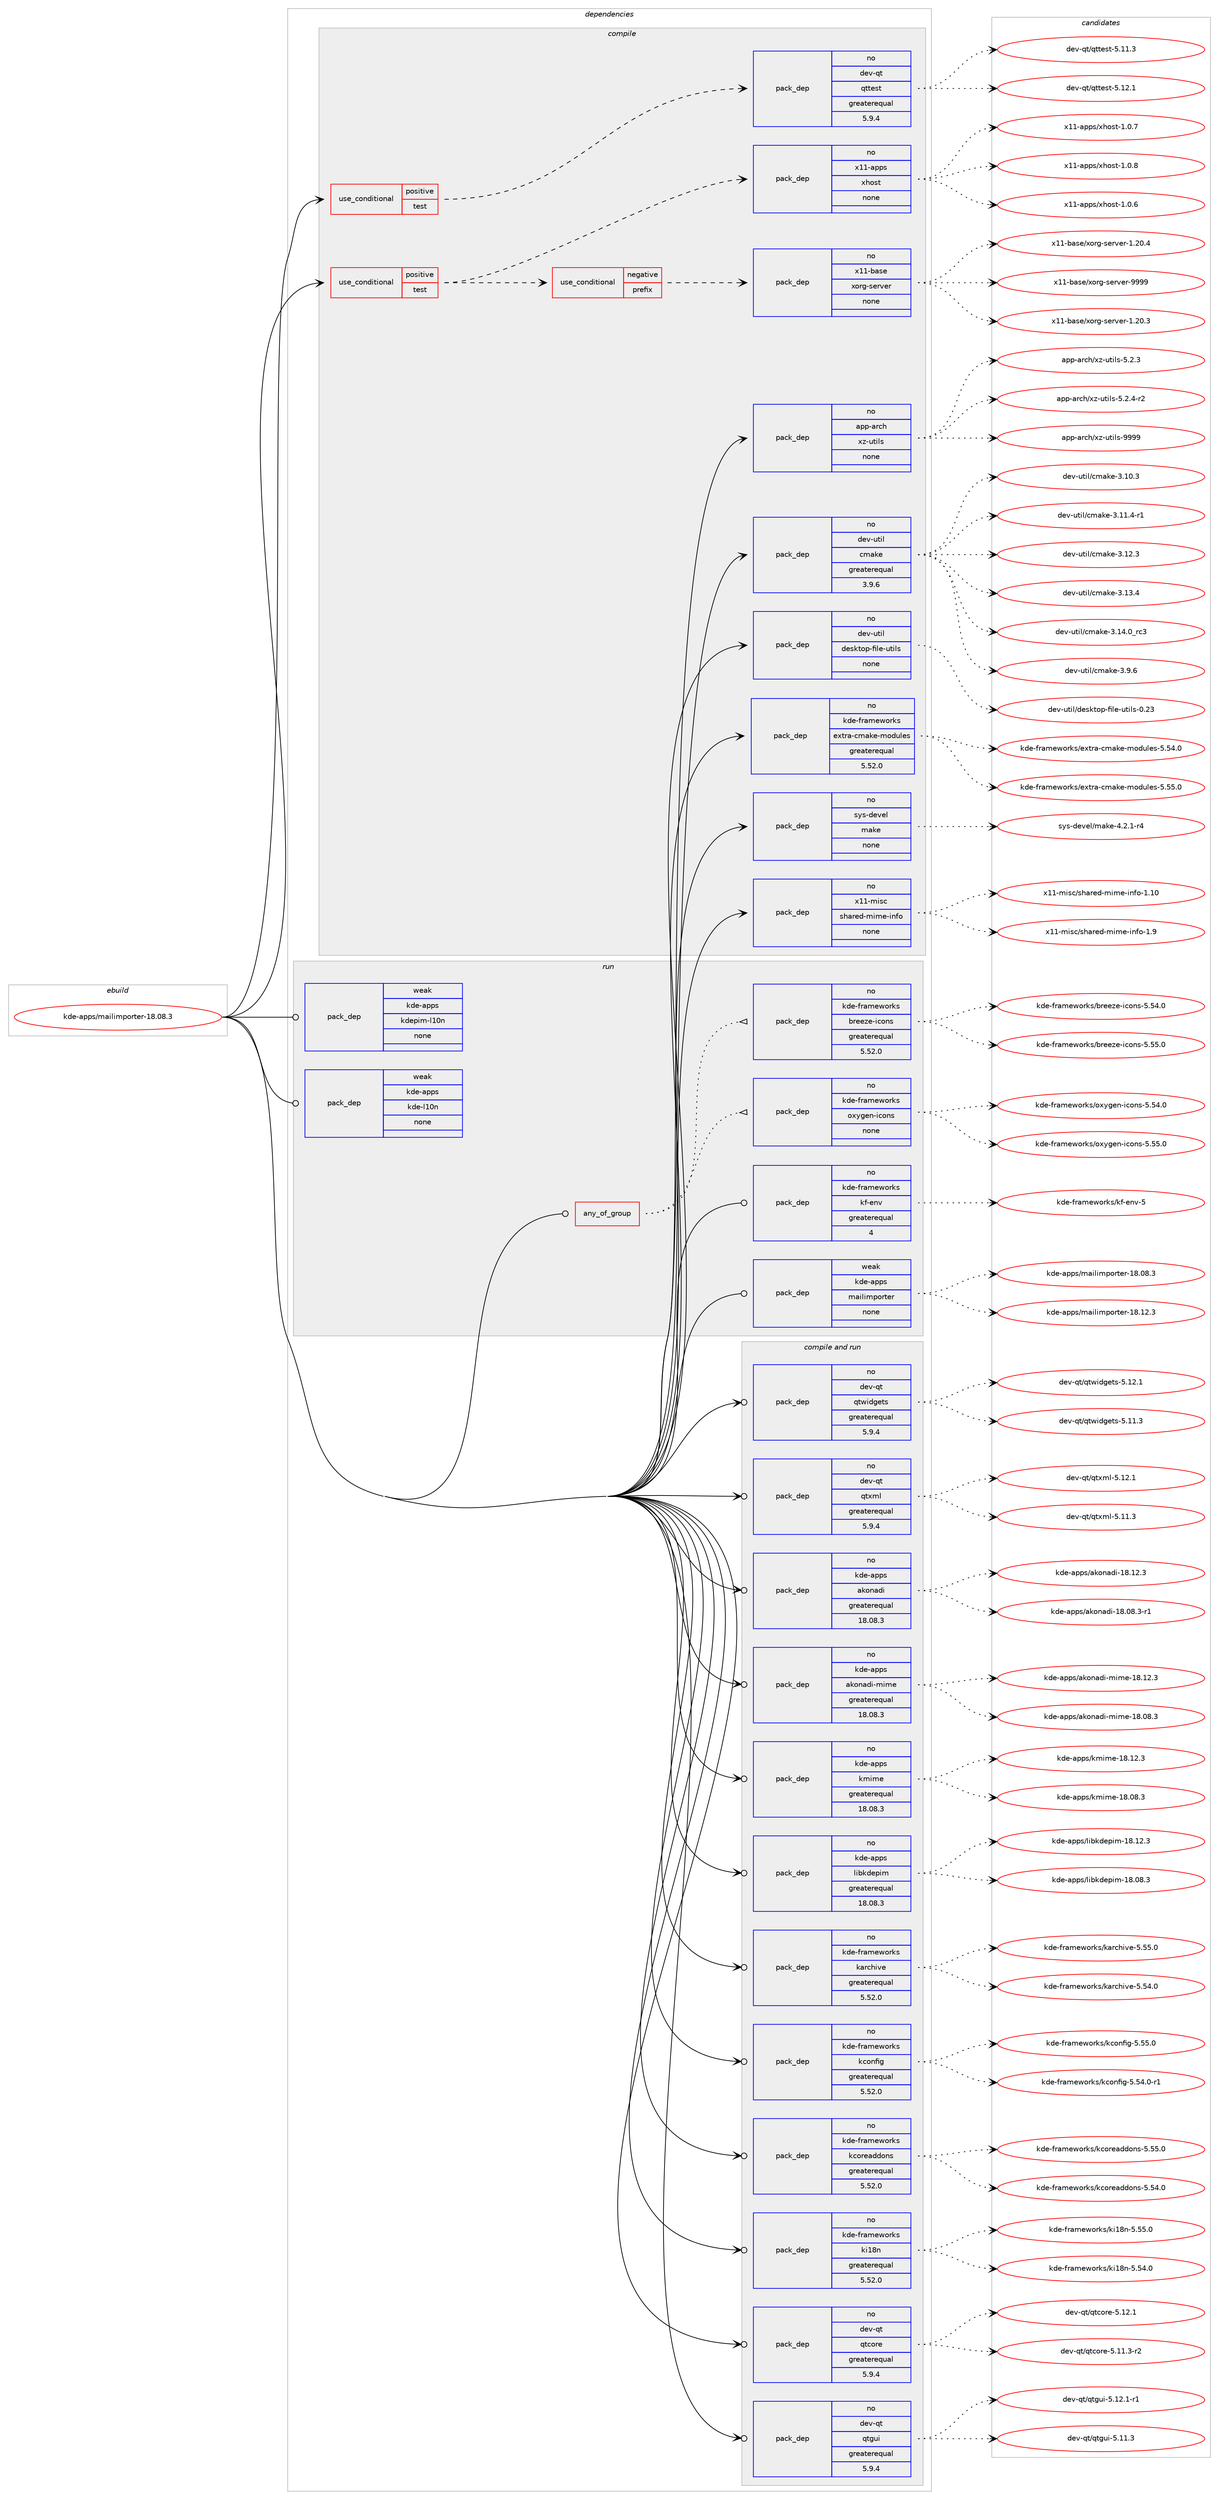 digraph prolog {

# *************
# Graph options
# *************

newrank=true;
concentrate=true;
compound=true;
graph [rankdir=LR,fontname=Helvetica,fontsize=10,ranksep=1.5];#, ranksep=2.5, nodesep=0.2];
edge  [arrowhead=vee];
node  [fontname=Helvetica,fontsize=10];

# **********
# The ebuild
# **********

subgraph cluster_leftcol {
color=gray;
rank=same;
label=<<i>ebuild</i>>;
id [label="kde-apps/mailimporter-18.08.3", color=red, width=4, href="../kde-apps/mailimporter-18.08.3.svg"];
}

# ****************
# The dependencies
# ****************

subgraph cluster_midcol {
color=gray;
label=<<i>dependencies</i>>;
subgraph cluster_compile {
fillcolor="#eeeeee";
style=filled;
label=<<i>compile</i>>;
subgraph cond429208 {
dependency1582721 [label=<<TABLE BORDER="0" CELLBORDER="1" CELLSPACING="0" CELLPADDING="4"><TR><TD ROWSPAN="3" CELLPADDING="10">use_conditional</TD></TR><TR><TD>positive</TD></TR><TR><TD>test</TD></TR></TABLE>>, shape=none, color=red];
subgraph cond429209 {
dependency1582722 [label=<<TABLE BORDER="0" CELLBORDER="1" CELLSPACING="0" CELLPADDING="4"><TR><TD ROWSPAN="3" CELLPADDING="10">use_conditional</TD></TR><TR><TD>negative</TD></TR><TR><TD>prefix</TD></TR></TABLE>>, shape=none, color=red];
subgraph pack1128818 {
dependency1582723 [label=<<TABLE BORDER="0" CELLBORDER="1" CELLSPACING="0" CELLPADDING="4" WIDTH="220"><TR><TD ROWSPAN="6" CELLPADDING="30">pack_dep</TD></TR><TR><TD WIDTH="110">no</TD></TR><TR><TD>x11-base</TD></TR><TR><TD>xorg-server</TD></TR><TR><TD>none</TD></TR><TR><TD></TD></TR></TABLE>>, shape=none, color=blue];
}
dependency1582722:e -> dependency1582723:w [weight=20,style="dashed",arrowhead="vee"];
}
dependency1582721:e -> dependency1582722:w [weight=20,style="dashed",arrowhead="vee"];
subgraph pack1128819 {
dependency1582724 [label=<<TABLE BORDER="0" CELLBORDER="1" CELLSPACING="0" CELLPADDING="4" WIDTH="220"><TR><TD ROWSPAN="6" CELLPADDING="30">pack_dep</TD></TR><TR><TD WIDTH="110">no</TD></TR><TR><TD>x11-apps</TD></TR><TR><TD>xhost</TD></TR><TR><TD>none</TD></TR><TR><TD></TD></TR></TABLE>>, shape=none, color=blue];
}
dependency1582721:e -> dependency1582724:w [weight=20,style="dashed",arrowhead="vee"];
}
id:e -> dependency1582721:w [weight=20,style="solid",arrowhead="vee"];
subgraph cond429210 {
dependency1582725 [label=<<TABLE BORDER="0" CELLBORDER="1" CELLSPACING="0" CELLPADDING="4"><TR><TD ROWSPAN="3" CELLPADDING="10">use_conditional</TD></TR><TR><TD>positive</TD></TR><TR><TD>test</TD></TR></TABLE>>, shape=none, color=red];
subgraph pack1128820 {
dependency1582726 [label=<<TABLE BORDER="0" CELLBORDER="1" CELLSPACING="0" CELLPADDING="4" WIDTH="220"><TR><TD ROWSPAN="6" CELLPADDING="30">pack_dep</TD></TR><TR><TD WIDTH="110">no</TD></TR><TR><TD>dev-qt</TD></TR><TR><TD>qttest</TD></TR><TR><TD>greaterequal</TD></TR><TR><TD>5.9.4</TD></TR></TABLE>>, shape=none, color=blue];
}
dependency1582725:e -> dependency1582726:w [weight=20,style="dashed",arrowhead="vee"];
}
id:e -> dependency1582725:w [weight=20,style="solid",arrowhead="vee"];
subgraph pack1128821 {
dependency1582727 [label=<<TABLE BORDER="0" CELLBORDER="1" CELLSPACING="0" CELLPADDING="4" WIDTH="220"><TR><TD ROWSPAN="6" CELLPADDING="30">pack_dep</TD></TR><TR><TD WIDTH="110">no</TD></TR><TR><TD>app-arch</TD></TR><TR><TD>xz-utils</TD></TR><TR><TD>none</TD></TR><TR><TD></TD></TR></TABLE>>, shape=none, color=blue];
}
id:e -> dependency1582727:w [weight=20,style="solid",arrowhead="vee"];
subgraph pack1128822 {
dependency1582728 [label=<<TABLE BORDER="0" CELLBORDER="1" CELLSPACING="0" CELLPADDING="4" WIDTH="220"><TR><TD ROWSPAN="6" CELLPADDING="30">pack_dep</TD></TR><TR><TD WIDTH="110">no</TD></TR><TR><TD>dev-util</TD></TR><TR><TD>cmake</TD></TR><TR><TD>greaterequal</TD></TR><TR><TD>3.9.6</TD></TR></TABLE>>, shape=none, color=blue];
}
id:e -> dependency1582728:w [weight=20,style="solid",arrowhead="vee"];
subgraph pack1128823 {
dependency1582729 [label=<<TABLE BORDER="0" CELLBORDER="1" CELLSPACING="0" CELLPADDING="4" WIDTH="220"><TR><TD ROWSPAN="6" CELLPADDING="30">pack_dep</TD></TR><TR><TD WIDTH="110">no</TD></TR><TR><TD>dev-util</TD></TR><TR><TD>desktop-file-utils</TD></TR><TR><TD>none</TD></TR><TR><TD></TD></TR></TABLE>>, shape=none, color=blue];
}
id:e -> dependency1582729:w [weight=20,style="solid",arrowhead="vee"];
subgraph pack1128824 {
dependency1582730 [label=<<TABLE BORDER="0" CELLBORDER="1" CELLSPACING="0" CELLPADDING="4" WIDTH="220"><TR><TD ROWSPAN="6" CELLPADDING="30">pack_dep</TD></TR><TR><TD WIDTH="110">no</TD></TR><TR><TD>kde-frameworks</TD></TR><TR><TD>extra-cmake-modules</TD></TR><TR><TD>greaterequal</TD></TR><TR><TD>5.52.0</TD></TR></TABLE>>, shape=none, color=blue];
}
id:e -> dependency1582730:w [weight=20,style="solid",arrowhead="vee"];
subgraph pack1128825 {
dependency1582731 [label=<<TABLE BORDER="0" CELLBORDER="1" CELLSPACING="0" CELLPADDING="4" WIDTH="220"><TR><TD ROWSPAN="6" CELLPADDING="30">pack_dep</TD></TR><TR><TD WIDTH="110">no</TD></TR><TR><TD>sys-devel</TD></TR><TR><TD>make</TD></TR><TR><TD>none</TD></TR><TR><TD></TD></TR></TABLE>>, shape=none, color=blue];
}
id:e -> dependency1582731:w [weight=20,style="solid",arrowhead="vee"];
subgraph pack1128826 {
dependency1582732 [label=<<TABLE BORDER="0" CELLBORDER="1" CELLSPACING="0" CELLPADDING="4" WIDTH="220"><TR><TD ROWSPAN="6" CELLPADDING="30">pack_dep</TD></TR><TR><TD WIDTH="110">no</TD></TR><TR><TD>x11-misc</TD></TR><TR><TD>shared-mime-info</TD></TR><TR><TD>none</TD></TR><TR><TD></TD></TR></TABLE>>, shape=none, color=blue];
}
id:e -> dependency1582732:w [weight=20,style="solid",arrowhead="vee"];
}
subgraph cluster_compileandrun {
fillcolor="#eeeeee";
style=filled;
label=<<i>compile and run</i>>;
subgraph pack1128827 {
dependency1582733 [label=<<TABLE BORDER="0" CELLBORDER="1" CELLSPACING="0" CELLPADDING="4" WIDTH="220"><TR><TD ROWSPAN="6" CELLPADDING="30">pack_dep</TD></TR><TR><TD WIDTH="110">no</TD></TR><TR><TD>dev-qt</TD></TR><TR><TD>qtcore</TD></TR><TR><TD>greaterequal</TD></TR><TR><TD>5.9.4</TD></TR></TABLE>>, shape=none, color=blue];
}
id:e -> dependency1582733:w [weight=20,style="solid",arrowhead="odotvee"];
subgraph pack1128828 {
dependency1582734 [label=<<TABLE BORDER="0" CELLBORDER="1" CELLSPACING="0" CELLPADDING="4" WIDTH="220"><TR><TD ROWSPAN="6" CELLPADDING="30">pack_dep</TD></TR><TR><TD WIDTH="110">no</TD></TR><TR><TD>dev-qt</TD></TR><TR><TD>qtgui</TD></TR><TR><TD>greaterequal</TD></TR><TR><TD>5.9.4</TD></TR></TABLE>>, shape=none, color=blue];
}
id:e -> dependency1582734:w [weight=20,style="solid",arrowhead="odotvee"];
subgraph pack1128829 {
dependency1582735 [label=<<TABLE BORDER="0" CELLBORDER="1" CELLSPACING="0" CELLPADDING="4" WIDTH="220"><TR><TD ROWSPAN="6" CELLPADDING="30">pack_dep</TD></TR><TR><TD WIDTH="110">no</TD></TR><TR><TD>dev-qt</TD></TR><TR><TD>qtwidgets</TD></TR><TR><TD>greaterequal</TD></TR><TR><TD>5.9.4</TD></TR></TABLE>>, shape=none, color=blue];
}
id:e -> dependency1582735:w [weight=20,style="solid",arrowhead="odotvee"];
subgraph pack1128830 {
dependency1582736 [label=<<TABLE BORDER="0" CELLBORDER="1" CELLSPACING="0" CELLPADDING="4" WIDTH="220"><TR><TD ROWSPAN="6" CELLPADDING="30">pack_dep</TD></TR><TR><TD WIDTH="110">no</TD></TR><TR><TD>dev-qt</TD></TR><TR><TD>qtxml</TD></TR><TR><TD>greaterequal</TD></TR><TR><TD>5.9.4</TD></TR></TABLE>>, shape=none, color=blue];
}
id:e -> dependency1582736:w [weight=20,style="solid",arrowhead="odotvee"];
subgraph pack1128831 {
dependency1582737 [label=<<TABLE BORDER="0" CELLBORDER="1" CELLSPACING="0" CELLPADDING="4" WIDTH="220"><TR><TD ROWSPAN="6" CELLPADDING="30">pack_dep</TD></TR><TR><TD WIDTH="110">no</TD></TR><TR><TD>kde-apps</TD></TR><TR><TD>akonadi</TD></TR><TR><TD>greaterequal</TD></TR><TR><TD>18.08.3</TD></TR></TABLE>>, shape=none, color=blue];
}
id:e -> dependency1582737:w [weight=20,style="solid",arrowhead="odotvee"];
subgraph pack1128832 {
dependency1582738 [label=<<TABLE BORDER="0" CELLBORDER="1" CELLSPACING="0" CELLPADDING="4" WIDTH="220"><TR><TD ROWSPAN="6" CELLPADDING="30">pack_dep</TD></TR><TR><TD WIDTH="110">no</TD></TR><TR><TD>kde-apps</TD></TR><TR><TD>akonadi-mime</TD></TR><TR><TD>greaterequal</TD></TR><TR><TD>18.08.3</TD></TR></TABLE>>, shape=none, color=blue];
}
id:e -> dependency1582738:w [weight=20,style="solid",arrowhead="odotvee"];
subgraph pack1128833 {
dependency1582739 [label=<<TABLE BORDER="0" CELLBORDER="1" CELLSPACING="0" CELLPADDING="4" WIDTH="220"><TR><TD ROWSPAN="6" CELLPADDING="30">pack_dep</TD></TR><TR><TD WIDTH="110">no</TD></TR><TR><TD>kde-apps</TD></TR><TR><TD>kmime</TD></TR><TR><TD>greaterequal</TD></TR><TR><TD>18.08.3</TD></TR></TABLE>>, shape=none, color=blue];
}
id:e -> dependency1582739:w [weight=20,style="solid",arrowhead="odotvee"];
subgraph pack1128834 {
dependency1582740 [label=<<TABLE BORDER="0" CELLBORDER="1" CELLSPACING="0" CELLPADDING="4" WIDTH="220"><TR><TD ROWSPAN="6" CELLPADDING="30">pack_dep</TD></TR><TR><TD WIDTH="110">no</TD></TR><TR><TD>kde-apps</TD></TR><TR><TD>libkdepim</TD></TR><TR><TD>greaterequal</TD></TR><TR><TD>18.08.3</TD></TR></TABLE>>, shape=none, color=blue];
}
id:e -> dependency1582740:w [weight=20,style="solid",arrowhead="odotvee"];
subgraph pack1128835 {
dependency1582741 [label=<<TABLE BORDER="0" CELLBORDER="1" CELLSPACING="0" CELLPADDING="4" WIDTH="220"><TR><TD ROWSPAN="6" CELLPADDING="30">pack_dep</TD></TR><TR><TD WIDTH="110">no</TD></TR><TR><TD>kde-frameworks</TD></TR><TR><TD>karchive</TD></TR><TR><TD>greaterequal</TD></TR><TR><TD>5.52.0</TD></TR></TABLE>>, shape=none, color=blue];
}
id:e -> dependency1582741:w [weight=20,style="solid",arrowhead="odotvee"];
subgraph pack1128836 {
dependency1582742 [label=<<TABLE BORDER="0" CELLBORDER="1" CELLSPACING="0" CELLPADDING="4" WIDTH="220"><TR><TD ROWSPAN="6" CELLPADDING="30">pack_dep</TD></TR><TR><TD WIDTH="110">no</TD></TR><TR><TD>kde-frameworks</TD></TR><TR><TD>kconfig</TD></TR><TR><TD>greaterequal</TD></TR><TR><TD>5.52.0</TD></TR></TABLE>>, shape=none, color=blue];
}
id:e -> dependency1582742:w [weight=20,style="solid",arrowhead="odotvee"];
subgraph pack1128837 {
dependency1582743 [label=<<TABLE BORDER="0" CELLBORDER="1" CELLSPACING="0" CELLPADDING="4" WIDTH="220"><TR><TD ROWSPAN="6" CELLPADDING="30">pack_dep</TD></TR><TR><TD WIDTH="110">no</TD></TR><TR><TD>kde-frameworks</TD></TR><TR><TD>kcoreaddons</TD></TR><TR><TD>greaterequal</TD></TR><TR><TD>5.52.0</TD></TR></TABLE>>, shape=none, color=blue];
}
id:e -> dependency1582743:w [weight=20,style="solid",arrowhead="odotvee"];
subgraph pack1128838 {
dependency1582744 [label=<<TABLE BORDER="0" CELLBORDER="1" CELLSPACING="0" CELLPADDING="4" WIDTH="220"><TR><TD ROWSPAN="6" CELLPADDING="30">pack_dep</TD></TR><TR><TD WIDTH="110">no</TD></TR><TR><TD>kde-frameworks</TD></TR><TR><TD>ki18n</TD></TR><TR><TD>greaterequal</TD></TR><TR><TD>5.52.0</TD></TR></TABLE>>, shape=none, color=blue];
}
id:e -> dependency1582744:w [weight=20,style="solid",arrowhead="odotvee"];
}
subgraph cluster_run {
fillcolor="#eeeeee";
style=filled;
label=<<i>run</i>>;
subgraph any24056 {
dependency1582745 [label=<<TABLE BORDER="0" CELLBORDER="1" CELLSPACING="0" CELLPADDING="4"><TR><TD CELLPADDING="10">any_of_group</TD></TR></TABLE>>, shape=none, color=red];subgraph pack1128839 {
dependency1582746 [label=<<TABLE BORDER="0" CELLBORDER="1" CELLSPACING="0" CELLPADDING="4" WIDTH="220"><TR><TD ROWSPAN="6" CELLPADDING="30">pack_dep</TD></TR><TR><TD WIDTH="110">no</TD></TR><TR><TD>kde-frameworks</TD></TR><TR><TD>breeze-icons</TD></TR><TR><TD>greaterequal</TD></TR><TR><TD>5.52.0</TD></TR></TABLE>>, shape=none, color=blue];
}
dependency1582745:e -> dependency1582746:w [weight=20,style="dotted",arrowhead="oinv"];
subgraph pack1128840 {
dependency1582747 [label=<<TABLE BORDER="0" CELLBORDER="1" CELLSPACING="0" CELLPADDING="4" WIDTH="220"><TR><TD ROWSPAN="6" CELLPADDING="30">pack_dep</TD></TR><TR><TD WIDTH="110">no</TD></TR><TR><TD>kde-frameworks</TD></TR><TR><TD>oxygen-icons</TD></TR><TR><TD>none</TD></TR><TR><TD></TD></TR></TABLE>>, shape=none, color=blue];
}
dependency1582745:e -> dependency1582747:w [weight=20,style="dotted",arrowhead="oinv"];
}
id:e -> dependency1582745:w [weight=20,style="solid",arrowhead="odot"];
subgraph pack1128841 {
dependency1582748 [label=<<TABLE BORDER="0" CELLBORDER="1" CELLSPACING="0" CELLPADDING="4" WIDTH="220"><TR><TD ROWSPAN="6" CELLPADDING="30">pack_dep</TD></TR><TR><TD WIDTH="110">no</TD></TR><TR><TD>kde-frameworks</TD></TR><TR><TD>kf-env</TD></TR><TR><TD>greaterequal</TD></TR><TR><TD>4</TD></TR></TABLE>>, shape=none, color=blue];
}
id:e -> dependency1582748:w [weight=20,style="solid",arrowhead="odot"];
subgraph pack1128842 {
dependency1582749 [label=<<TABLE BORDER="0" CELLBORDER="1" CELLSPACING="0" CELLPADDING="4" WIDTH="220"><TR><TD ROWSPAN="6" CELLPADDING="30">pack_dep</TD></TR><TR><TD WIDTH="110">weak</TD></TR><TR><TD>kde-apps</TD></TR><TR><TD>kde-l10n</TD></TR><TR><TD>none</TD></TR><TR><TD></TD></TR></TABLE>>, shape=none, color=blue];
}
id:e -> dependency1582749:w [weight=20,style="solid",arrowhead="odot"];
subgraph pack1128843 {
dependency1582750 [label=<<TABLE BORDER="0" CELLBORDER="1" CELLSPACING="0" CELLPADDING="4" WIDTH="220"><TR><TD ROWSPAN="6" CELLPADDING="30">pack_dep</TD></TR><TR><TD WIDTH="110">weak</TD></TR><TR><TD>kde-apps</TD></TR><TR><TD>kdepim-l10n</TD></TR><TR><TD>none</TD></TR><TR><TD></TD></TR></TABLE>>, shape=none, color=blue];
}
id:e -> dependency1582750:w [weight=20,style="solid",arrowhead="odot"];
subgraph pack1128844 {
dependency1582751 [label=<<TABLE BORDER="0" CELLBORDER="1" CELLSPACING="0" CELLPADDING="4" WIDTH="220"><TR><TD ROWSPAN="6" CELLPADDING="30">pack_dep</TD></TR><TR><TD WIDTH="110">weak</TD></TR><TR><TD>kde-apps</TD></TR><TR><TD>mailimporter</TD></TR><TR><TD>none</TD></TR><TR><TD></TD></TR></TABLE>>, shape=none, color=blue];
}
id:e -> dependency1582751:w [weight=20,style="solid",arrowhead="odot"];
}
}

# **************
# The candidates
# **************

subgraph cluster_choices {
rank=same;
color=gray;
label=<<i>candidates</i>>;

subgraph choice1128818 {
color=black;
nodesep=1;
choice1204949459897115101471201111141034511510111411810111445494650484651 [label="x11-base/xorg-server-1.20.3", color=red, width=4,href="../x11-base/xorg-server-1.20.3.svg"];
choice1204949459897115101471201111141034511510111411810111445494650484652 [label="x11-base/xorg-server-1.20.4", color=red, width=4,href="../x11-base/xorg-server-1.20.4.svg"];
choice120494945989711510147120111114103451151011141181011144557575757 [label="x11-base/xorg-server-9999", color=red, width=4,href="../x11-base/xorg-server-9999.svg"];
dependency1582723:e -> choice1204949459897115101471201111141034511510111411810111445494650484651:w [style=dotted,weight="100"];
dependency1582723:e -> choice1204949459897115101471201111141034511510111411810111445494650484652:w [style=dotted,weight="100"];
dependency1582723:e -> choice120494945989711510147120111114103451151011141181011144557575757:w [style=dotted,weight="100"];
}
subgraph choice1128819 {
color=black;
nodesep=1;
choice1204949459711211211547120104111115116454946484654 [label="x11-apps/xhost-1.0.6", color=red, width=4,href="../x11-apps/xhost-1.0.6.svg"];
choice1204949459711211211547120104111115116454946484655 [label="x11-apps/xhost-1.0.7", color=red, width=4,href="../x11-apps/xhost-1.0.7.svg"];
choice1204949459711211211547120104111115116454946484656 [label="x11-apps/xhost-1.0.8", color=red, width=4,href="../x11-apps/xhost-1.0.8.svg"];
dependency1582724:e -> choice1204949459711211211547120104111115116454946484654:w [style=dotted,weight="100"];
dependency1582724:e -> choice1204949459711211211547120104111115116454946484655:w [style=dotted,weight="100"];
dependency1582724:e -> choice1204949459711211211547120104111115116454946484656:w [style=dotted,weight="100"];
}
subgraph choice1128820 {
color=black;
nodesep=1;
choice100101118451131164711311611610111511645534649494651 [label="dev-qt/qttest-5.11.3", color=red, width=4,href="../dev-qt/qttest-5.11.3.svg"];
choice100101118451131164711311611610111511645534649504649 [label="dev-qt/qttest-5.12.1", color=red, width=4,href="../dev-qt/qttest-5.12.1.svg"];
dependency1582726:e -> choice100101118451131164711311611610111511645534649494651:w [style=dotted,weight="100"];
dependency1582726:e -> choice100101118451131164711311611610111511645534649504649:w [style=dotted,weight="100"];
}
subgraph choice1128821 {
color=black;
nodesep=1;
choice971121124597114991044712012245117116105108115455346504651 [label="app-arch/xz-utils-5.2.3", color=red, width=4,href="../app-arch/xz-utils-5.2.3.svg"];
choice9711211245971149910447120122451171161051081154553465046524511450 [label="app-arch/xz-utils-5.2.4-r2", color=red, width=4,href="../app-arch/xz-utils-5.2.4-r2.svg"];
choice9711211245971149910447120122451171161051081154557575757 [label="app-arch/xz-utils-9999", color=red, width=4,href="../app-arch/xz-utils-9999.svg"];
dependency1582727:e -> choice971121124597114991044712012245117116105108115455346504651:w [style=dotted,weight="100"];
dependency1582727:e -> choice9711211245971149910447120122451171161051081154553465046524511450:w [style=dotted,weight="100"];
dependency1582727:e -> choice9711211245971149910447120122451171161051081154557575757:w [style=dotted,weight="100"];
}
subgraph choice1128822 {
color=black;
nodesep=1;
choice1001011184511711610510847991099710710145514649484651 [label="dev-util/cmake-3.10.3", color=red, width=4,href="../dev-util/cmake-3.10.3.svg"];
choice10010111845117116105108479910997107101455146494946524511449 [label="dev-util/cmake-3.11.4-r1", color=red, width=4,href="../dev-util/cmake-3.11.4-r1.svg"];
choice1001011184511711610510847991099710710145514649504651 [label="dev-util/cmake-3.12.3", color=red, width=4,href="../dev-util/cmake-3.12.3.svg"];
choice1001011184511711610510847991099710710145514649514652 [label="dev-util/cmake-3.13.4", color=red, width=4,href="../dev-util/cmake-3.13.4.svg"];
choice1001011184511711610510847991099710710145514649524648951149951 [label="dev-util/cmake-3.14.0_rc3", color=red, width=4,href="../dev-util/cmake-3.14.0_rc3.svg"];
choice10010111845117116105108479910997107101455146574654 [label="dev-util/cmake-3.9.6", color=red, width=4,href="../dev-util/cmake-3.9.6.svg"];
dependency1582728:e -> choice1001011184511711610510847991099710710145514649484651:w [style=dotted,weight="100"];
dependency1582728:e -> choice10010111845117116105108479910997107101455146494946524511449:w [style=dotted,weight="100"];
dependency1582728:e -> choice1001011184511711610510847991099710710145514649504651:w [style=dotted,weight="100"];
dependency1582728:e -> choice1001011184511711610510847991099710710145514649514652:w [style=dotted,weight="100"];
dependency1582728:e -> choice1001011184511711610510847991099710710145514649524648951149951:w [style=dotted,weight="100"];
dependency1582728:e -> choice10010111845117116105108479910997107101455146574654:w [style=dotted,weight="100"];
}
subgraph choice1128823 {
color=black;
nodesep=1;
choice100101118451171161051084710010111510711611111245102105108101451171161051081154548465051 [label="dev-util/desktop-file-utils-0.23", color=red, width=4,href="../dev-util/desktop-file-utils-0.23.svg"];
dependency1582729:e -> choice100101118451171161051084710010111510711611111245102105108101451171161051081154548465051:w [style=dotted,weight="100"];
}
subgraph choice1128824 {
color=black;
nodesep=1;
choice107100101451021149710910111911111410711547101120116114974599109971071014510911110011710810111545534653524648 [label="kde-frameworks/extra-cmake-modules-5.54.0", color=red, width=4,href="../kde-frameworks/extra-cmake-modules-5.54.0.svg"];
choice107100101451021149710910111911111410711547101120116114974599109971071014510911110011710810111545534653534648 [label="kde-frameworks/extra-cmake-modules-5.55.0", color=red, width=4,href="../kde-frameworks/extra-cmake-modules-5.55.0.svg"];
dependency1582730:e -> choice107100101451021149710910111911111410711547101120116114974599109971071014510911110011710810111545534653524648:w [style=dotted,weight="100"];
dependency1582730:e -> choice107100101451021149710910111911111410711547101120116114974599109971071014510911110011710810111545534653534648:w [style=dotted,weight="100"];
}
subgraph choice1128825 {
color=black;
nodesep=1;
choice1151211154510010111810110847109971071014552465046494511452 [label="sys-devel/make-4.2.1-r4", color=red, width=4,href="../sys-devel/make-4.2.1-r4.svg"];
dependency1582731:e -> choice1151211154510010111810110847109971071014552465046494511452:w [style=dotted,weight="100"];
}
subgraph choice1128826 {
color=black;
nodesep=1;
choice12049494510910511599471151049711410110045109105109101451051101021114549464948 [label="x11-misc/shared-mime-info-1.10", color=red, width=4,href="../x11-misc/shared-mime-info-1.10.svg"];
choice120494945109105115994711510497114101100451091051091014510511010211145494657 [label="x11-misc/shared-mime-info-1.9", color=red, width=4,href="../x11-misc/shared-mime-info-1.9.svg"];
dependency1582732:e -> choice12049494510910511599471151049711410110045109105109101451051101021114549464948:w [style=dotted,weight="100"];
dependency1582732:e -> choice120494945109105115994711510497114101100451091051091014510511010211145494657:w [style=dotted,weight="100"];
}
subgraph choice1128827 {
color=black;
nodesep=1;
choice100101118451131164711311699111114101455346494946514511450 [label="dev-qt/qtcore-5.11.3-r2", color=red, width=4,href="../dev-qt/qtcore-5.11.3-r2.svg"];
choice10010111845113116471131169911111410145534649504649 [label="dev-qt/qtcore-5.12.1", color=red, width=4,href="../dev-qt/qtcore-5.12.1.svg"];
dependency1582733:e -> choice100101118451131164711311699111114101455346494946514511450:w [style=dotted,weight="100"];
dependency1582733:e -> choice10010111845113116471131169911111410145534649504649:w [style=dotted,weight="100"];
}
subgraph choice1128828 {
color=black;
nodesep=1;
choice100101118451131164711311610311710545534649494651 [label="dev-qt/qtgui-5.11.3", color=red, width=4,href="../dev-qt/qtgui-5.11.3.svg"];
choice1001011184511311647113116103117105455346495046494511449 [label="dev-qt/qtgui-5.12.1-r1", color=red, width=4,href="../dev-qt/qtgui-5.12.1-r1.svg"];
dependency1582734:e -> choice100101118451131164711311610311710545534649494651:w [style=dotted,weight="100"];
dependency1582734:e -> choice1001011184511311647113116103117105455346495046494511449:w [style=dotted,weight="100"];
}
subgraph choice1128829 {
color=black;
nodesep=1;
choice100101118451131164711311611910510010310111611545534649494651 [label="dev-qt/qtwidgets-5.11.3", color=red, width=4,href="../dev-qt/qtwidgets-5.11.3.svg"];
choice100101118451131164711311611910510010310111611545534649504649 [label="dev-qt/qtwidgets-5.12.1", color=red, width=4,href="../dev-qt/qtwidgets-5.12.1.svg"];
dependency1582735:e -> choice100101118451131164711311611910510010310111611545534649494651:w [style=dotted,weight="100"];
dependency1582735:e -> choice100101118451131164711311611910510010310111611545534649504649:w [style=dotted,weight="100"];
}
subgraph choice1128830 {
color=black;
nodesep=1;
choice100101118451131164711311612010910845534649494651 [label="dev-qt/qtxml-5.11.3", color=red, width=4,href="../dev-qt/qtxml-5.11.3.svg"];
choice100101118451131164711311612010910845534649504649 [label="dev-qt/qtxml-5.12.1", color=red, width=4,href="../dev-qt/qtxml-5.12.1.svg"];
dependency1582736:e -> choice100101118451131164711311612010910845534649494651:w [style=dotted,weight="100"];
dependency1582736:e -> choice100101118451131164711311612010910845534649504649:w [style=dotted,weight="100"];
}
subgraph choice1128831 {
color=black;
nodesep=1;
choice107100101459711211211547971071111109710010545495646485646514511449 [label="kde-apps/akonadi-18.08.3-r1", color=red, width=4,href="../kde-apps/akonadi-18.08.3-r1.svg"];
choice10710010145971121121154797107111110971001054549564649504651 [label="kde-apps/akonadi-18.12.3", color=red, width=4,href="../kde-apps/akonadi-18.12.3.svg"];
dependency1582737:e -> choice107100101459711211211547971071111109710010545495646485646514511449:w [style=dotted,weight="100"];
dependency1582737:e -> choice10710010145971121121154797107111110971001054549564649504651:w [style=dotted,weight="100"];
}
subgraph choice1128832 {
color=black;
nodesep=1;
choice1071001014597112112115479710711111097100105451091051091014549564648564651 [label="kde-apps/akonadi-mime-18.08.3", color=red, width=4,href="../kde-apps/akonadi-mime-18.08.3.svg"];
choice1071001014597112112115479710711111097100105451091051091014549564649504651 [label="kde-apps/akonadi-mime-18.12.3", color=red, width=4,href="../kde-apps/akonadi-mime-18.12.3.svg"];
dependency1582738:e -> choice1071001014597112112115479710711111097100105451091051091014549564648564651:w [style=dotted,weight="100"];
dependency1582738:e -> choice1071001014597112112115479710711111097100105451091051091014549564649504651:w [style=dotted,weight="100"];
}
subgraph choice1128833 {
color=black;
nodesep=1;
choice1071001014597112112115471071091051091014549564648564651 [label="kde-apps/kmime-18.08.3", color=red, width=4,href="../kde-apps/kmime-18.08.3.svg"];
choice1071001014597112112115471071091051091014549564649504651 [label="kde-apps/kmime-18.12.3", color=red, width=4,href="../kde-apps/kmime-18.12.3.svg"];
dependency1582739:e -> choice1071001014597112112115471071091051091014549564648564651:w [style=dotted,weight="100"];
dependency1582739:e -> choice1071001014597112112115471071091051091014549564649504651:w [style=dotted,weight="100"];
}
subgraph choice1128834 {
color=black;
nodesep=1;
choice107100101459711211211547108105981071001011121051094549564648564651 [label="kde-apps/libkdepim-18.08.3", color=red, width=4,href="../kde-apps/libkdepim-18.08.3.svg"];
choice107100101459711211211547108105981071001011121051094549564649504651 [label="kde-apps/libkdepim-18.12.3", color=red, width=4,href="../kde-apps/libkdepim-18.12.3.svg"];
dependency1582740:e -> choice107100101459711211211547108105981071001011121051094549564648564651:w [style=dotted,weight="100"];
dependency1582740:e -> choice107100101459711211211547108105981071001011121051094549564649504651:w [style=dotted,weight="100"];
}
subgraph choice1128835 {
color=black;
nodesep=1;
choice107100101451021149710910111911111410711547107971149910410511810145534653524648 [label="kde-frameworks/karchive-5.54.0", color=red, width=4,href="../kde-frameworks/karchive-5.54.0.svg"];
choice107100101451021149710910111911111410711547107971149910410511810145534653534648 [label="kde-frameworks/karchive-5.55.0", color=red, width=4,href="../kde-frameworks/karchive-5.55.0.svg"];
dependency1582741:e -> choice107100101451021149710910111911111410711547107971149910410511810145534653524648:w [style=dotted,weight="100"];
dependency1582741:e -> choice107100101451021149710910111911111410711547107971149910410511810145534653534648:w [style=dotted,weight="100"];
}
subgraph choice1128836 {
color=black;
nodesep=1;
choice10710010145102114971091011191111141071154710799111110102105103455346535246484511449 [label="kde-frameworks/kconfig-5.54.0-r1", color=red, width=4,href="../kde-frameworks/kconfig-5.54.0-r1.svg"];
choice1071001014510211497109101119111114107115471079911111010210510345534653534648 [label="kde-frameworks/kconfig-5.55.0", color=red, width=4,href="../kde-frameworks/kconfig-5.55.0.svg"];
dependency1582742:e -> choice10710010145102114971091011191111141071154710799111110102105103455346535246484511449:w [style=dotted,weight="100"];
dependency1582742:e -> choice1071001014510211497109101119111114107115471079911111010210510345534653534648:w [style=dotted,weight="100"];
}
subgraph choice1128837 {
color=black;
nodesep=1;
choice107100101451021149710910111911111410711547107991111141019710010011111011545534653524648 [label="kde-frameworks/kcoreaddons-5.54.0", color=red, width=4,href="../kde-frameworks/kcoreaddons-5.54.0.svg"];
choice107100101451021149710910111911111410711547107991111141019710010011111011545534653534648 [label="kde-frameworks/kcoreaddons-5.55.0", color=red, width=4,href="../kde-frameworks/kcoreaddons-5.55.0.svg"];
dependency1582743:e -> choice107100101451021149710910111911111410711547107991111141019710010011111011545534653524648:w [style=dotted,weight="100"];
dependency1582743:e -> choice107100101451021149710910111911111410711547107991111141019710010011111011545534653534648:w [style=dotted,weight="100"];
}
subgraph choice1128838 {
color=black;
nodesep=1;
choice107100101451021149710910111911111410711547107105495611045534653524648 [label="kde-frameworks/ki18n-5.54.0", color=red, width=4,href="../kde-frameworks/ki18n-5.54.0.svg"];
choice107100101451021149710910111911111410711547107105495611045534653534648 [label="kde-frameworks/ki18n-5.55.0", color=red, width=4,href="../kde-frameworks/ki18n-5.55.0.svg"];
dependency1582744:e -> choice107100101451021149710910111911111410711547107105495611045534653524648:w [style=dotted,weight="100"];
dependency1582744:e -> choice107100101451021149710910111911111410711547107105495611045534653534648:w [style=dotted,weight="100"];
}
subgraph choice1128839 {
color=black;
nodesep=1;
choice10710010145102114971091011191111141071154798114101101122101451059911111011545534653524648 [label="kde-frameworks/breeze-icons-5.54.0", color=red, width=4,href="../kde-frameworks/breeze-icons-5.54.0.svg"];
choice10710010145102114971091011191111141071154798114101101122101451059911111011545534653534648 [label="kde-frameworks/breeze-icons-5.55.0", color=red, width=4,href="../kde-frameworks/breeze-icons-5.55.0.svg"];
dependency1582746:e -> choice10710010145102114971091011191111141071154798114101101122101451059911111011545534653524648:w [style=dotted,weight="100"];
dependency1582746:e -> choice10710010145102114971091011191111141071154798114101101122101451059911111011545534653534648:w [style=dotted,weight="100"];
}
subgraph choice1128840 {
color=black;
nodesep=1;
choice107100101451021149710910111911111410711547111120121103101110451059911111011545534653524648 [label="kde-frameworks/oxygen-icons-5.54.0", color=red, width=4,href="../kde-frameworks/oxygen-icons-5.54.0.svg"];
choice107100101451021149710910111911111410711547111120121103101110451059911111011545534653534648 [label="kde-frameworks/oxygen-icons-5.55.0", color=red, width=4,href="../kde-frameworks/oxygen-icons-5.55.0.svg"];
dependency1582747:e -> choice107100101451021149710910111911111410711547111120121103101110451059911111011545534653524648:w [style=dotted,weight="100"];
dependency1582747:e -> choice107100101451021149710910111911111410711547111120121103101110451059911111011545534653534648:w [style=dotted,weight="100"];
}
subgraph choice1128841 {
color=black;
nodesep=1;
choice107100101451021149710910111911111410711547107102451011101184553 [label="kde-frameworks/kf-env-5", color=red, width=4,href="../kde-frameworks/kf-env-5.svg"];
dependency1582748:e -> choice107100101451021149710910111911111410711547107102451011101184553:w [style=dotted,weight="100"];
}
subgraph choice1128842 {
color=black;
nodesep=1;
}
subgraph choice1128843 {
color=black;
nodesep=1;
}
subgraph choice1128844 {
color=black;
nodesep=1;
choice107100101459711211211547109971051081051091121111141161011144549564648564651 [label="kde-apps/mailimporter-18.08.3", color=red, width=4,href="../kde-apps/mailimporter-18.08.3.svg"];
choice107100101459711211211547109971051081051091121111141161011144549564649504651 [label="kde-apps/mailimporter-18.12.3", color=red, width=4,href="../kde-apps/mailimporter-18.12.3.svg"];
dependency1582751:e -> choice107100101459711211211547109971051081051091121111141161011144549564648564651:w [style=dotted,weight="100"];
dependency1582751:e -> choice107100101459711211211547109971051081051091121111141161011144549564649504651:w [style=dotted,weight="100"];
}
}

}
